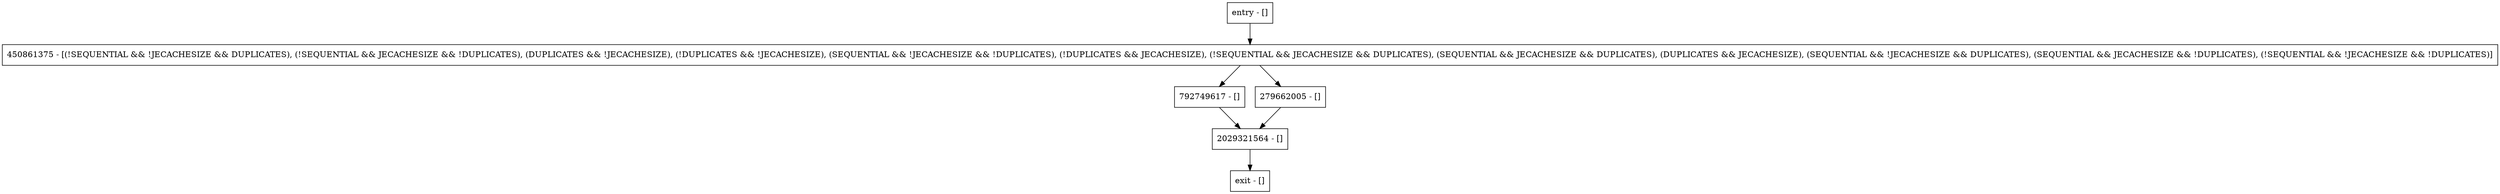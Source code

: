digraph isEmbeddedLN {
node [shape=record];
792749617 [label="792749617 - []"];
279662005 [label="279662005 - []"];
entry [label="entry - []"];
exit [label="exit - []"];
450861375 [label="450861375 - [(!SEQUENTIAL && !JECACHESIZE && DUPLICATES), (!SEQUENTIAL && JECACHESIZE && !DUPLICATES), (DUPLICATES && !JECACHESIZE), (!DUPLICATES && !JECACHESIZE), (SEQUENTIAL && !JECACHESIZE && !DUPLICATES), (!DUPLICATES && JECACHESIZE), (!SEQUENTIAL && JECACHESIZE && DUPLICATES), (SEQUENTIAL && JECACHESIZE && DUPLICATES), (DUPLICATES && JECACHESIZE), (SEQUENTIAL && !JECACHESIZE && DUPLICATES), (SEQUENTIAL && JECACHESIZE && !DUPLICATES), (!SEQUENTIAL && !JECACHESIZE && !DUPLICATES)]"];
2029321564 [label="2029321564 - []"];
entry;
exit;
792749617 -> 2029321564;
279662005 -> 2029321564;
entry -> 450861375;
450861375 -> 792749617;
450861375 -> 279662005;
2029321564 -> exit;
}
